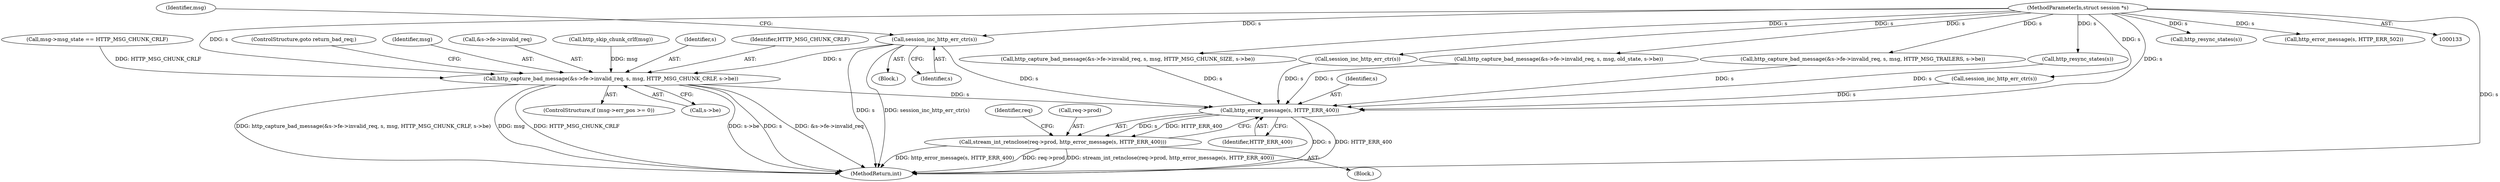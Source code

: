 digraph "0_haproxy_b4d05093bc89f71377230228007e69a1434c1a0c_0@pointer" {
"1000425" [label="(Call,session_inc_http_err_ctr(s))"];
"1000134" [label="(MethodParameterIn,struct session *s)"];
"1000433" [label="(Call,http_capture_bad_message(&s->fe->invalid_req, s, msg, HTTP_MSG_CHUNK_CRLF, s->be))"];
"1000835" [label="(Call,http_error_message(s, HTTP_ERR_400))"];
"1000831" [label="(Call,stream_int_retnclose(req->prod, http_error_message(s, HTTP_ERR_400)))"];
"1000197" [label="(Call,http_resync_states(s))"];
"1000387" [label="(Call,http_capture_bad_message(&s->fe->invalid_req, s, msg, HTTP_MSG_CHUNK_SIZE, s->be))"];
"1001006" [label="(MethodReturn,int)"];
"1000427" [label="(ControlStructure,if (msg->err_pos >= 0))"];
"1000424" [label="(Block,)"];
"1000446" [label="(ControlStructure,goto return_bad_req;)"];
"1000840" [label="(Identifier,req)"];
"1000837" [label="(Identifier,HTTP_ERR_400)"];
"1000443" [label="(Call,s->be)"];
"1000471" [label="(Call,session_inc_http_err_ctr(s))"];
"1000574" [label="(Call,http_capture_bad_message(&s->fe->invalid_req, s, msg, old_state, s->be))"];
"1000479" [label="(Call,http_capture_bad_message(&s->fe->invalid_req, s, msg, HTTP_MSG_TRAILERS, s->be))"];
"1000920" [label="(Call,http_error_message(s, HTTP_ERR_502))"];
"1000441" [label="(Identifier,msg)"];
"1000549" [label="(Call,http_resync_states(s))"];
"1000433" [label="(Call,http_capture_bad_message(&s->fe->invalid_req, s, msg, HTTP_MSG_CHUNK_CRLF, s->be))"];
"1000836" [label="(Identifier,s)"];
"1000831" [label="(Call,stream_int_retnclose(req->prod, http_error_message(s, HTTP_ERR_400)))"];
"1000426" [label="(Identifier,s)"];
"1000434" [label="(Call,&s->fe->invalid_req)"];
"1000430" [label="(Identifier,msg)"];
"1000134" [label="(MethodParameterIn,struct session *s)"];
"1000412" [label="(Call,http_skip_chunk_crlf(msg))"];
"1000440" [label="(Identifier,s)"];
"1000832" [label="(Call,req->prod)"];
"1000825" [label="(Block,)"];
"1000442" [label="(Identifier,HTTP_MSG_CHUNK_CRLF)"];
"1000379" [label="(Call,session_inc_http_err_ctr(s))"];
"1000403" [label="(Call,msg->msg_state == HTTP_MSG_CHUNK_CRLF)"];
"1000835" [label="(Call,http_error_message(s, HTTP_ERR_400))"];
"1000425" [label="(Call,session_inc_http_err_ctr(s))"];
"1000425" -> "1000424"  [label="AST: "];
"1000425" -> "1000426"  [label="CFG: "];
"1000426" -> "1000425"  [label="AST: "];
"1000430" -> "1000425"  [label="CFG: "];
"1000425" -> "1001006"  [label="DDG: s"];
"1000425" -> "1001006"  [label="DDG: session_inc_http_err_ctr(s)"];
"1000134" -> "1000425"  [label="DDG: s"];
"1000425" -> "1000433"  [label="DDG: s"];
"1000425" -> "1000835"  [label="DDG: s"];
"1000134" -> "1000133"  [label="AST: "];
"1000134" -> "1001006"  [label="DDG: s"];
"1000134" -> "1000197"  [label="DDG: s"];
"1000134" -> "1000379"  [label="DDG: s"];
"1000134" -> "1000387"  [label="DDG: s"];
"1000134" -> "1000433"  [label="DDG: s"];
"1000134" -> "1000471"  [label="DDG: s"];
"1000134" -> "1000479"  [label="DDG: s"];
"1000134" -> "1000549"  [label="DDG: s"];
"1000134" -> "1000574"  [label="DDG: s"];
"1000134" -> "1000835"  [label="DDG: s"];
"1000134" -> "1000920"  [label="DDG: s"];
"1000433" -> "1000427"  [label="AST: "];
"1000433" -> "1000443"  [label="CFG: "];
"1000434" -> "1000433"  [label="AST: "];
"1000440" -> "1000433"  [label="AST: "];
"1000441" -> "1000433"  [label="AST: "];
"1000442" -> "1000433"  [label="AST: "];
"1000443" -> "1000433"  [label="AST: "];
"1000446" -> "1000433"  [label="CFG: "];
"1000433" -> "1001006"  [label="DDG: HTTP_MSG_CHUNK_CRLF"];
"1000433" -> "1001006"  [label="DDG: s->be"];
"1000433" -> "1001006"  [label="DDG: s"];
"1000433" -> "1001006"  [label="DDG: &s->fe->invalid_req"];
"1000433" -> "1001006"  [label="DDG: http_capture_bad_message(&s->fe->invalid_req, s, msg, HTTP_MSG_CHUNK_CRLF, s->be)"];
"1000433" -> "1001006"  [label="DDG: msg"];
"1000412" -> "1000433"  [label="DDG: msg"];
"1000403" -> "1000433"  [label="DDG: HTTP_MSG_CHUNK_CRLF"];
"1000433" -> "1000835"  [label="DDG: s"];
"1000835" -> "1000831"  [label="AST: "];
"1000835" -> "1000837"  [label="CFG: "];
"1000836" -> "1000835"  [label="AST: "];
"1000837" -> "1000835"  [label="AST: "];
"1000831" -> "1000835"  [label="CFG: "];
"1000835" -> "1001006"  [label="DDG: s"];
"1000835" -> "1001006"  [label="DDG: HTTP_ERR_400"];
"1000835" -> "1000831"  [label="DDG: s"];
"1000835" -> "1000831"  [label="DDG: HTTP_ERR_400"];
"1000549" -> "1000835"  [label="DDG: s"];
"1000479" -> "1000835"  [label="DDG: s"];
"1000387" -> "1000835"  [label="DDG: s"];
"1000471" -> "1000835"  [label="DDG: s"];
"1000574" -> "1000835"  [label="DDG: s"];
"1000379" -> "1000835"  [label="DDG: s"];
"1000831" -> "1000825"  [label="AST: "];
"1000832" -> "1000831"  [label="AST: "];
"1000840" -> "1000831"  [label="CFG: "];
"1000831" -> "1001006"  [label="DDG: http_error_message(s, HTTP_ERR_400)"];
"1000831" -> "1001006"  [label="DDG: req->prod"];
"1000831" -> "1001006"  [label="DDG: stream_int_retnclose(req->prod, http_error_message(s, HTTP_ERR_400))"];
}
